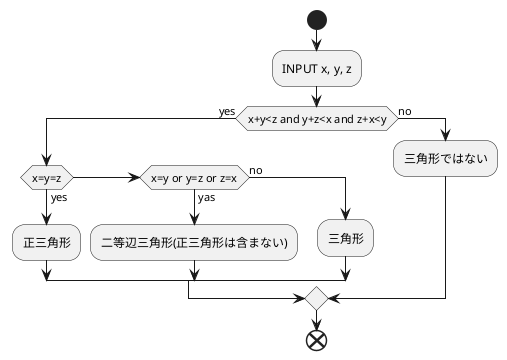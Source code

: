 @startuml
start
:INPUT x, y, z;
if (x+y<z and y+z<x and z+x<y) then (yes)
    if (x=y=z) then (yes)
        :正三角形;
    elseif (x=y or y=z or z=x) then (yas)
        :二等辺三角形(正三角形は含まない);
    else (no)
        :三角形;
    endif
else (no)
    :三角形ではない;
endif
end
@enduml